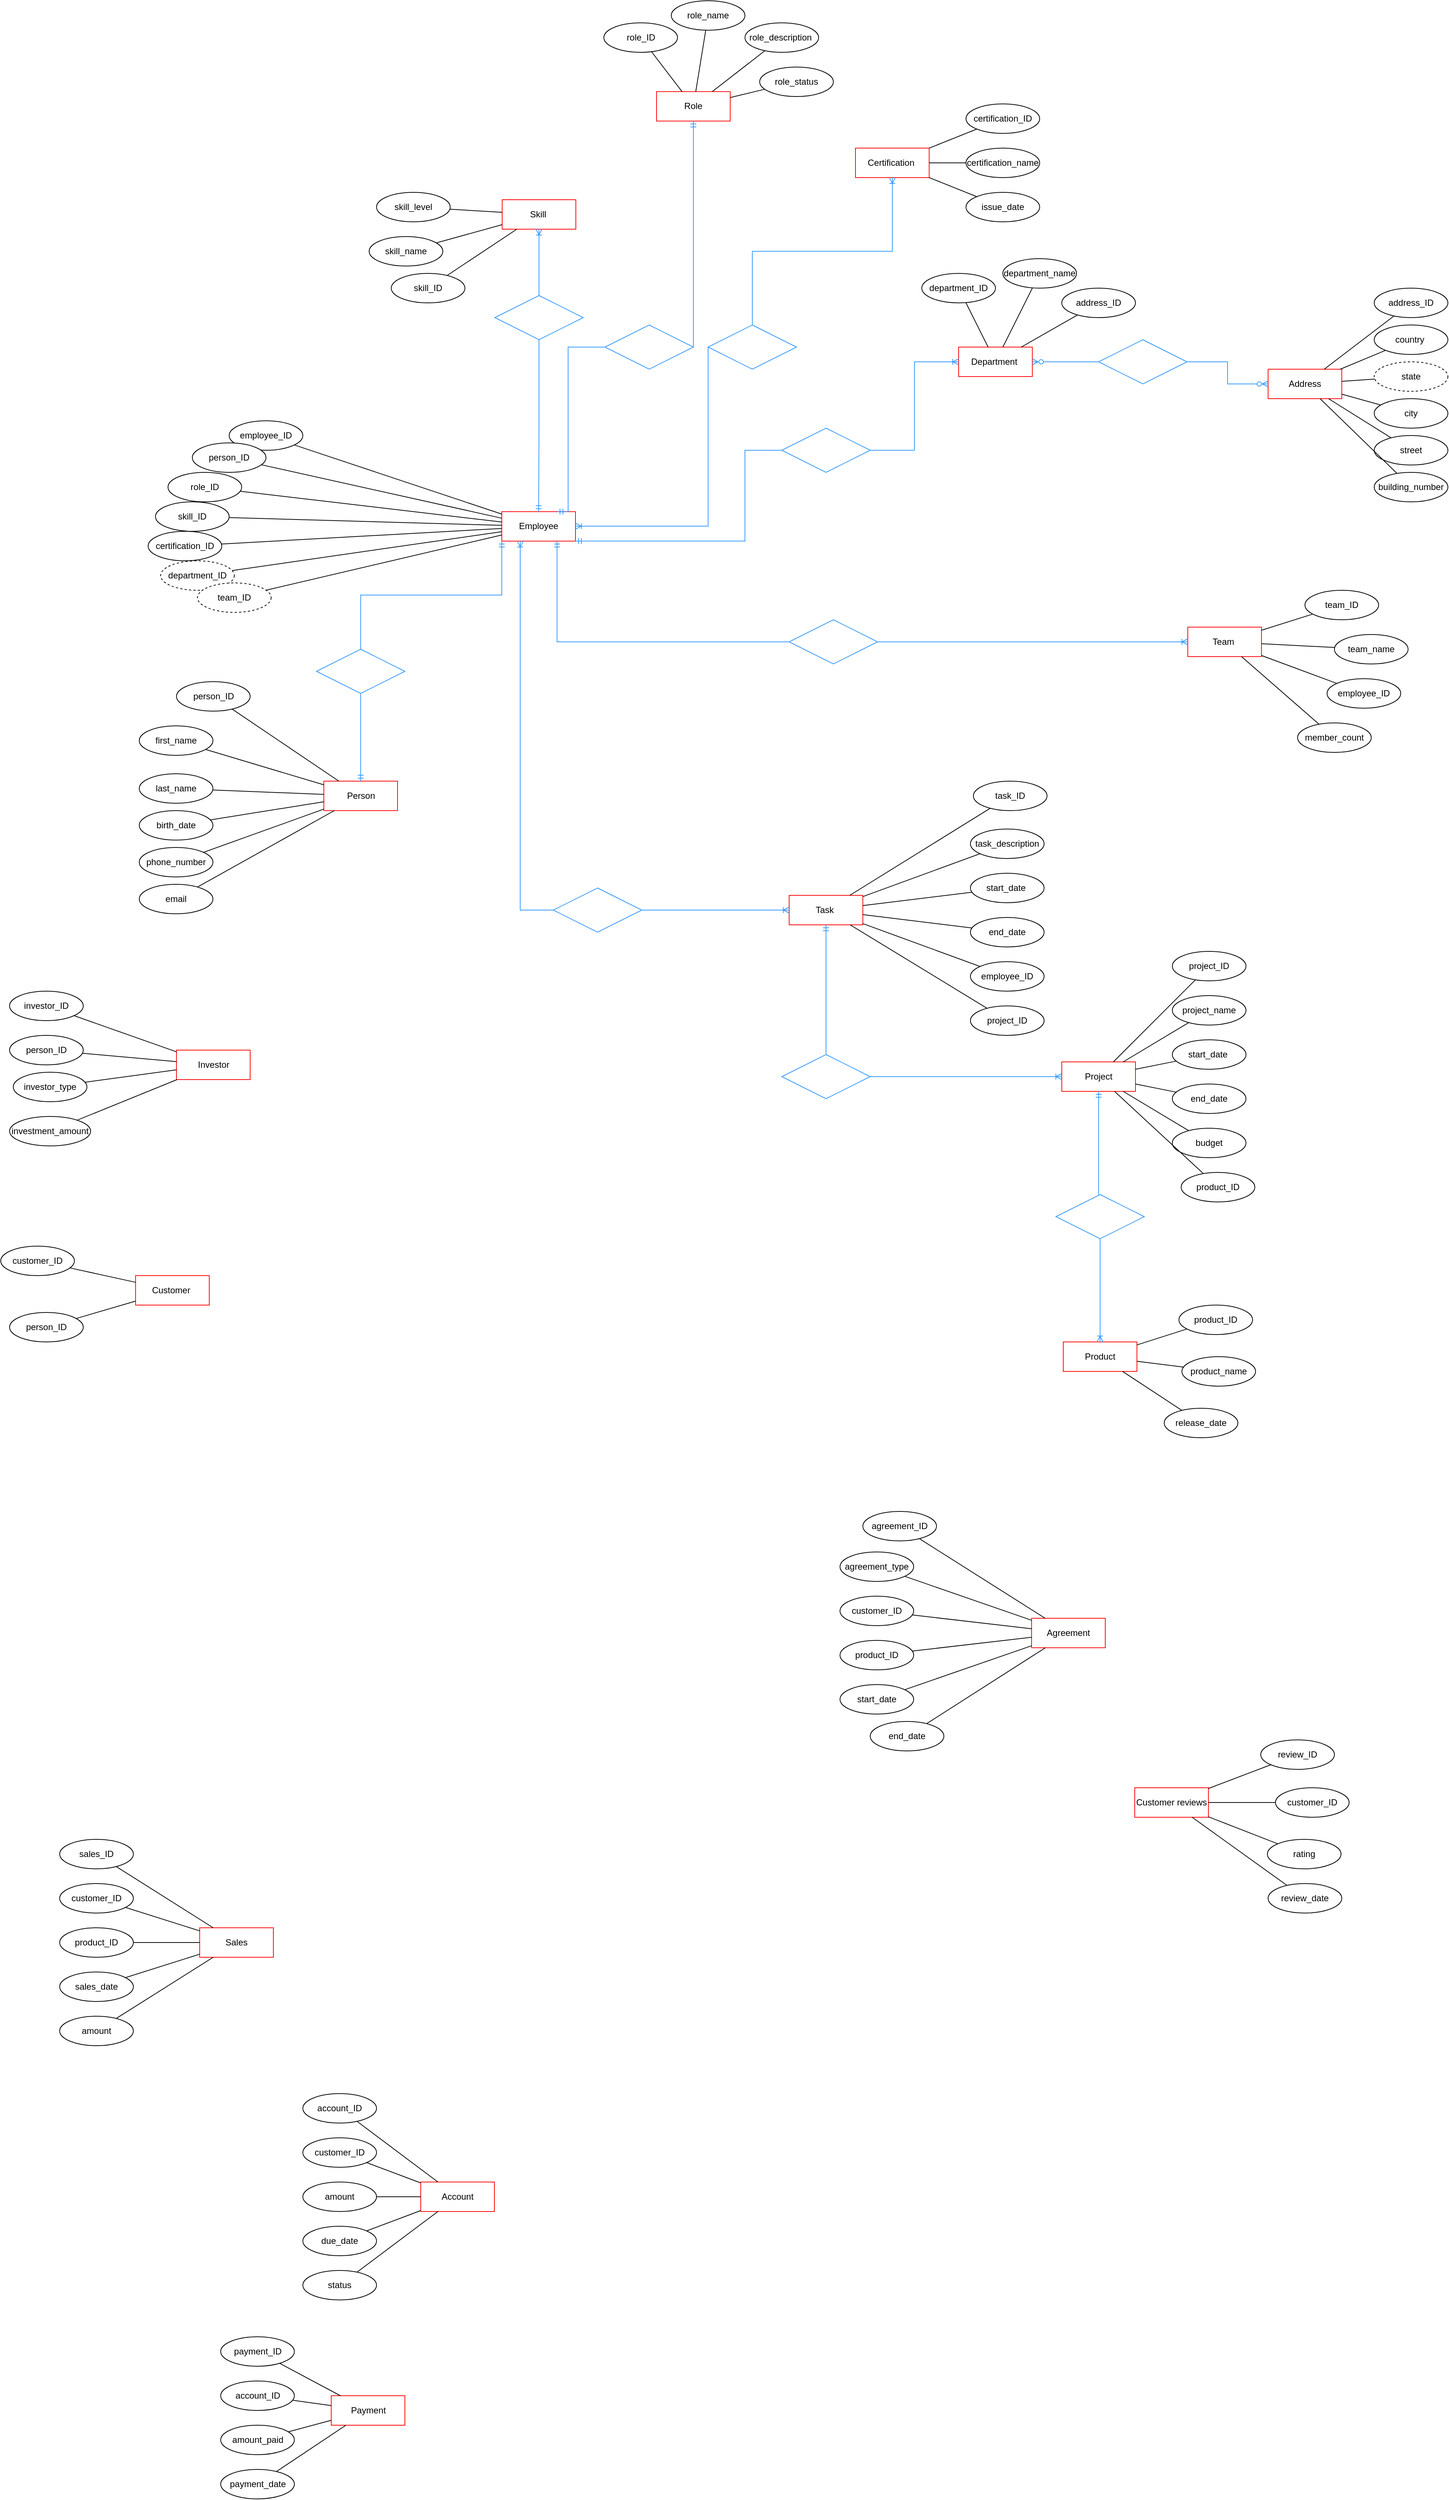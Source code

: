 <mxfile version="24.7.17">
  <diagram name="Сторінка-1" id="1GQm9kah2LmpC54ItX7a">
    <mxGraphModel dx="1843" dy="3145" grid="1" gridSize="10" guides="1" tooltips="1" connect="1" arrows="1" fold="1" page="1" pageScale="1" pageWidth="827" pageHeight="1169" math="0" shadow="0">
      <root>
        <mxCell id="0" />
        <mxCell id="1" parent="0" />
        <mxCell id="kTC0eZ22dBADnU0dDalB-8" value="Employee" style="whiteSpace=wrap;html=1;align=center;strokeColor=#FF0000;" parent="1" vertex="1">
          <mxGeometry x="1180" y="-966.71" width="100" height="40" as="geometry" />
        </mxCell>
        <mxCell id="kTC0eZ22dBADnU0dDalB-16" value="Department&amp;nbsp;" style="whiteSpace=wrap;html=1;align=center;strokeColor=#FF0000;" parent="1" vertex="1">
          <mxGeometry x="1800" y="-1190" width="100" height="40" as="geometry" />
        </mxCell>
        <mxCell id="kTC0eZ22dBADnU0dDalB-20" value="Team&amp;nbsp;" style="whiteSpace=wrap;html=1;align=center;strokeColor=#FF0000;" parent="1" vertex="1">
          <mxGeometry x="2111" y="-810" width="100" height="40" as="geometry" />
        </mxCell>
        <mxCell id="kTC0eZ22dBADnU0dDalB-25" value="Product" style="whiteSpace=wrap;html=1;align=center;strokeColor=#FF0000;" parent="1" vertex="1">
          <mxGeometry x="1942" y="160" width="100" height="40" as="geometry" />
        </mxCell>
        <mxCell id="kTC0eZ22dBADnU0dDalB-31" value="Project" style="whiteSpace=wrap;html=1;align=center;strokeColor=#FF0000;" parent="1" vertex="1">
          <mxGeometry x="1940" y="-220" width="100" height="40" as="geometry" />
        </mxCell>
        <mxCell id="kTC0eZ22dBADnU0dDalB-39" value="Customer&amp;nbsp;" style="whiteSpace=wrap;html=1;align=center;strokeColor=#FF0000;" parent="1" vertex="1">
          <mxGeometry x="683" y="70" width="100" height="40" as="geometry" />
        </mxCell>
        <mxCell id="HxLRwD8P5eZurUxQ76lV-6" value="Role" style="whiteSpace=wrap;html=1;align=center;strokeColor=#FF0000;" parent="1" vertex="1">
          <mxGeometry x="1390" y="-1536.71" width="100" height="40" as="geometry" />
        </mxCell>
        <mxCell id="HxLRwD8P5eZurUxQ76lV-7" value="Task&amp;nbsp;" style="whiteSpace=wrap;html=1;align=center;strokeColor=#FF0000;" parent="1" vertex="1">
          <mxGeometry x="1570" y="-446" width="100" height="40" as="geometry" />
        </mxCell>
        <mxCell id="HxLRwD8P5eZurUxQ76lV-8" value="Skill&amp;nbsp;" style="whiteSpace=wrap;html=1;align=center;strokeColor=#FF0000;" parent="1" vertex="1">
          <mxGeometry x="1180.5" y="-1390" width="100" height="40" as="geometry" />
        </mxCell>
        <mxCell id="HxLRwD8P5eZurUxQ76lV-9" value="Agreement" style="whiteSpace=wrap;html=1;align=center;strokeColor=#FF0000;" parent="1" vertex="1">
          <mxGeometry x="1899" y="535" width="100" height="40" as="geometry" />
        </mxCell>
        <mxCell id="HxLRwD8P5eZurUxQ76lV-10" value="Payment" style="whiteSpace=wrap;html=1;align=center;strokeColor=#FF0000;" parent="1" vertex="1">
          <mxGeometry x="948.5" y="1590" width="100" height="40" as="geometry" />
        </mxCell>
        <mxCell id="HxLRwD8P5eZurUxQ76lV-11" value="Account" style="whiteSpace=wrap;html=1;align=center;strokeColor=#FF0000;" parent="1" vertex="1">
          <mxGeometry x="1070" y="1300" width="100" height="40" as="geometry" />
        </mxCell>
        <mxCell id="HxLRwD8P5eZurUxQ76lV-12" value="Sales" style="whiteSpace=wrap;html=1;align=center;strokeColor=#FF0000;" parent="1" vertex="1">
          <mxGeometry x="770" y="955" width="100" height="40" as="geometry" />
        </mxCell>
        <mxCell id="HxLRwD8P5eZurUxQ76lV-15" value="Certification&amp;nbsp;" style="whiteSpace=wrap;html=1;align=center;strokeColor=#FF0000;" parent="1" vertex="1">
          <mxGeometry x="1660" y="-1460" width="100" height="40" as="geometry" />
        </mxCell>
        <mxCell id="HxLRwD8P5eZurUxQ76lV-17" value="last_name" style="ellipse;whiteSpace=wrap;html=1;align=center;" parent="1" vertex="1">
          <mxGeometry x="688" y="-611" width="100" height="40" as="geometry" />
        </mxCell>
        <mxCell id="HxLRwD8P5eZurUxQ76lV-18" value="first_name" style="ellipse;whiteSpace=wrap;html=1;align=center;" parent="1" vertex="1">
          <mxGeometry x="688" y="-676" width="100" height="40" as="geometry" />
        </mxCell>
        <mxCell id="HxLRwD8P5eZurUxQ76lV-19" value="birth_date" style="ellipse;whiteSpace=wrap;html=1;align=center;" parent="1" vertex="1">
          <mxGeometry x="688" y="-561" width="100" height="40" as="geometry" />
        </mxCell>
        <mxCell id="HxLRwD8P5eZurUxQ76lV-20" value="phone_number" style="ellipse;whiteSpace=wrap;html=1;align=center;" parent="1" vertex="1">
          <mxGeometry x="688" y="-511" width="100" height="40" as="geometry" />
        </mxCell>
        <mxCell id="HxLRwD8P5eZurUxQ76lV-21" value="Person" style="whiteSpace=wrap;html=1;align=center;strokeColor=#FF0000;" parent="1" vertex="1">
          <mxGeometry x="938.5" y="-601" width="100" height="40" as="geometry" />
        </mxCell>
        <mxCell id="HxLRwD8P5eZurUxQ76lV-22" value="Address" style="whiteSpace=wrap;html=1;align=center;strokeColor=#FF0000;" parent="1" vertex="1">
          <mxGeometry x="2220" y="-1160" width="100" height="40" as="geometry" />
        </mxCell>
        <mxCell id="HxLRwD8P5eZurUxQ76lV-23" value="email" style="ellipse;whiteSpace=wrap;html=1;align=center;" parent="1" vertex="1">
          <mxGeometry x="688" y="-461" width="100" height="40" as="geometry" />
        </mxCell>
        <mxCell id="HxLRwD8P5eZurUxQ76lV-25" value="person_ID" style="ellipse;whiteSpace=wrap;html=1;align=center;" parent="1" vertex="1">
          <mxGeometry x="738.5" y="-736" width="100" height="40" as="geometry" />
        </mxCell>
        <mxCell id="HxLRwD8P5eZurUxQ76lV-26" value="employee_ID" style="ellipse;whiteSpace=wrap;html=1;align=center;" parent="1" vertex="1">
          <mxGeometry x="810" y="-1090" width="100" height="40" as="geometry" />
        </mxCell>
        <mxCell id="HxLRwD8P5eZurUxQ76lV-27" value="person_ID" style="ellipse;whiteSpace=wrap;html=1;align=center;" parent="1" vertex="1">
          <mxGeometry x="760" y="-1060" width="100" height="40" as="geometry" />
        </mxCell>
        <mxCell id="HxLRwD8P5eZurUxQ76lV-28" value="role_ID" style="ellipse;whiteSpace=wrap;html=1;align=center;" parent="1" vertex="1">
          <mxGeometry x="727" y="-1020" width="100" height="40" as="geometry" />
        </mxCell>
        <mxCell id="HxLRwD8P5eZurUxQ76lV-29" value="skill_ID" style="ellipse;whiteSpace=wrap;html=1;align=center;" parent="1" vertex="1">
          <mxGeometry x="710" y="-980" width="100" height="40" as="geometry" />
        </mxCell>
        <mxCell id="HxLRwD8P5eZurUxQ76lV-30" value="certification_ID" style="ellipse;whiteSpace=wrap;html=1;align=center;" parent="1" vertex="1">
          <mxGeometry x="700" y="-940" width="100" height="40" as="geometry" />
        </mxCell>
        <mxCell id="HxLRwD8P5eZurUxQ76lV-33" value="role_ID" style="ellipse;whiteSpace=wrap;html=1;align=center;" parent="1" vertex="1">
          <mxGeometry x="1318.5" y="-1630" width="100" height="40" as="geometry" />
        </mxCell>
        <mxCell id="HxLRwD8P5eZurUxQ76lV-34" value="role_name" style="ellipse;whiteSpace=wrap;html=1;align=center;" parent="1" vertex="1">
          <mxGeometry x="1410" y="-1660" width="100" height="40" as="geometry" />
        </mxCell>
        <mxCell id="HxLRwD8P5eZurUxQ76lV-35" value="role_description&amp;nbsp;" style="ellipse;whiteSpace=wrap;html=1;align=center;" parent="1" vertex="1">
          <mxGeometry x="1510" y="-1630" width="100" height="40" as="geometry" />
        </mxCell>
        <mxCell id="HxLRwD8P5eZurUxQ76lV-36" value="role_status" style="ellipse;whiteSpace=wrap;html=1;align=center;" parent="1" vertex="1">
          <mxGeometry x="1530" y="-1570" width="100" height="40" as="geometry" />
        </mxCell>
        <mxCell id="HxLRwD8P5eZurUxQ76lV-37" value="skill_ID" style="ellipse;whiteSpace=wrap;html=1;align=center;" parent="1" vertex="1">
          <mxGeometry x="1030" y="-1290" width="100" height="40" as="geometry" />
        </mxCell>
        <mxCell id="HxLRwD8P5eZurUxQ76lV-38" value="skill_name" style="ellipse;whiteSpace=wrap;html=1;align=center;" parent="1" vertex="1">
          <mxGeometry x="1000" y="-1340" width="100" height="40" as="geometry" />
        </mxCell>
        <mxCell id="HxLRwD8P5eZurUxQ76lV-39" value="skill_level" style="ellipse;whiteSpace=wrap;html=1;align=center;" parent="1" vertex="1">
          <mxGeometry x="1010" y="-1400" width="100" height="40" as="geometry" />
        </mxCell>
        <mxCell id="HxLRwD8P5eZurUxQ76lV-40" value="department_ID" style="ellipse;whiteSpace=wrap;html=1;align=center;" parent="1" vertex="1">
          <mxGeometry x="1750" y="-1290" width="100" height="40" as="geometry" />
        </mxCell>
        <mxCell id="HxLRwD8P5eZurUxQ76lV-42" value="department_name" style="ellipse;whiteSpace=wrap;html=1;align=center;" parent="1" vertex="1">
          <mxGeometry x="1860" y="-1310" width="100" height="40" as="geometry" />
        </mxCell>
        <mxCell id="HxLRwD8P5eZurUxQ76lV-46" value="department_ID" style="ellipse;whiteSpace=wrap;html=1;align=center;dashed=1;" parent="1" vertex="1">
          <mxGeometry x="717" y="-900" width="100" height="40" as="geometry" />
        </mxCell>
        <mxCell id="HxLRwD8P5eZurUxQ76lV-47" value="address_ID" style="ellipse;whiteSpace=wrap;html=1;align=center;" parent="1" vertex="1">
          <mxGeometry x="2364" y="-1270" width="100" height="40" as="geometry" />
        </mxCell>
        <mxCell id="HxLRwD8P5eZurUxQ76lV-48" value="city" style="ellipse;whiteSpace=wrap;html=1;align=center;" parent="1" vertex="1">
          <mxGeometry x="2364" y="-1120" width="100" height="40" as="geometry" />
        </mxCell>
        <mxCell id="HxLRwD8P5eZurUxQ76lV-49" value="country&amp;nbsp;" style="ellipse;whiteSpace=wrap;html=1;align=center;" parent="1" vertex="1">
          <mxGeometry x="2364" y="-1220" width="100" height="40" as="geometry" />
        </mxCell>
        <mxCell id="HxLRwD8P5eZurUxQ76lV-50" value="building_number" style="ellipse;whiteSpace=wrap;html=1;align=center;" parent="1" vertex="1">
          <mxGeometry x="2364" y="-1020" width="100" height="40" as="geometry" />
        </mxCell>
        <mxCell id="HxLRwD8P5eZurUxQ76lV-51" value="state" style="ellipse;whiteSpace=wrap;html=1;align=center;dashed=1;" parent="1" vertex="1">
          <mxGeometry x="2364" y="-1170" width="100" height="40" as="geometry" />
        </mxCell>
        <mxCell id="HxLRwD8P5eZurUxQ76lV-52" value="street" style="ellipse;whiteSpace=wrap;html=1;align=center;" parent="1" vertex="1">
          <mxGeometry x="2364" y="-1070" width="100" height="40" as="geometry" />
        </mxCell>
        <mxCell id="HxLRwD8P5eZurUxQ76lV-53" value="address_ID" style="ellipse;whiteSpace=wrap;html=1;align=center;" parent="1" vertex="1">
          <mxGeometry x="1940" y="-1270" width="100" height="40" as="geometry" />
        </mxCell>
        <mxCell id="HxLRwD8P5eZurUxQ76lV-55" value="certification_ID" style="ellipse;whiteSpace=wrap;html=1;align=center;" parent="1" vertex="1">
          <mxGeometry x="1810" y="-1520" width="100" height="40" as="geometry" />
        </mxCell>
        <mxCell id="HxLRwD8P5eZurUxQ76lV-56" value="certification_name" style="ellipse;whiteSpace=wrap;html=1;align=center;" parent="1" vertex="1">
          <mxGeometry x="1810" y="-1460" width="100" height="40" as="geometry" />
        </mxCell>
        <mxCell id="HxLRwD8P5eZurUxQ76lV-57" value="issue_date" style="ellipse;whiteSpace=wrap;html=1;align=center;" parent="1" vertex="1">
          <mxGeometry x="1810" y="-1400" width="100" height="40" as="geometry" />
        </mxCell>
        <mxCell id="w_4l3_z0nk0-UXXXQoOF-1" value="team_ID" style="ellipse;whiteSpace=wrap;html=1;align=center;" parent="1" vertex="1">
          <mxGeometry x="2270" y="-860" width="100" height="40" as="geometry" />
        </mxCell>
        <mxCell id="w_4l3_z0nk0-UXXXQoOF-2" value="team_name" style="ellipse;whiteSpace=wrap;html=1;align=center;" parent="1" vertex="1">
          <mxGeometry x="2310" y="-800" width="100" height="40" as="geometry" />
        </mxCell>
        <mxCell id="w_4l3_z0nk0-UXXXQoOF-4" value="member_count" style="ellipse;whiteSpace=wrap;html=1;align=center;" parent="1" vertex="1">
          <mxGeometry x="2260" y="-680" width="100" height="40" as="geometry" />
        </mxCell>
        <mxCell id="w_4l3_z0nk0-UXXXQoOF-5" value="project_ID" style="ellipse;whiteSpace=wrap;html=1;align=center;" parent="1" vertex="1">
          <mxGeometry x="2090" y="-370" width="100" height="40" as="geometry" />
        </mxCell>
        <mxCell id="w_4l3_z0nk0-UXXXQoOF-6" value="task_ID" style="ellipse;whiteSpace=wrap;html=1;align=center;" parent="1" vertex="1">
          <mxGeometry x="1820" y="-601" width="100" height="40" as="geometry" />
        </mxCell>
        <mxCell id="w_4l3_z0nk0-UXXXQoOF-7" value="task_description" style="ellipse;whiteSpace=wrap;html=1;align=center;" parent="1" vertex="1">
          <mxGeometry x="1816" y="-536" width="100" height="40" as="geometry" />
        </mxCell>
        <mxCell id="w_4l3_z0nk0-UXXXQoOF-8" value="start_date&amp;nbsp;" style="ellipse;whiteSpace=wrap;html=1;align=center;" parent="1" vertex="1">
          <mxGeometry x="1816" y="-476" width="100" height="40" as="geometry" />
        </mxCell>
        <mxCell id="w_4l3_z0nk0-UXXXQoOF-9" value="end_date" style="ellipse;whiteSpace=wrap;html=1;align=center;" parent="1" vertex="1">
          <mxGeometry x="1816" y="-416" width="100" height="40" as="geometry" />
        </mxCell>
        <mxCell id="w_4l3_z0nk0-UXXXQoOF-10" value="employee_ID" style="ellipse;whiteSpace=wrap;html=1;align=center;" parent="1" vertex="1">
          <mxGeometry x="1816" y="-356" width="100" height="40" as="geometry" />
        </mxCell>
        <mxCell id="w_4l3_z0nk0-UXXXQoOF-11" value="project_ID" style="ellipse;whiteSpace=wrap;html=1;align=center;" parent="1" vertex="1">
          <mxGeometry x="1816" y="-296" width="100" height="40" as="geometry" />
        </mxCell>
        <mxCell id="w_4l3_z0nk0-UXXXQoOF-12" value="project_name" style="ellipse;whiteSpace=wrap;html=1;align=center;" parent="1" vertex="1">
          <mxGeometry x="2090" y="-310" width="100" height="40" as="geometry" />
        </mxCell>
        <mxCell id="w_4l3_z0nk0-UXXXQoOF-14" value="start_date&amp;nbsp;" style="ellipse;whiteSpace=wrap;html=1;align=center;" parent="1" vertex="1">
          <mxGeometry x="2090" y="-250" width="100" height="40" as="geometry" />
        </mxCell>
        <mxCell id="w_4l3_z0nk0-UXXXQoOF-15" value="end_date" style="ellipse;whiteSpace=wrap;html=1;align=center;" parent="1" vertex="1">
          <mxGeometry x="2090" y="-190" width="100" height="40" as="geometry" />
        </mxCell>
        <mxCell id="w_4l3_z0nk0-UXXXQoOF-16" value="budget" style="ellipse;whiteSpace=wrap;html=1;align=center;" parent="1" vertex="1">
          <mxGeometry x="2090" y="-130" width="100" height="40" as="geometry" />
        </mxCell>
        <mxCell id="w_4l3_z0nk0-UXXXQoOF-17" value="product_ID" style="ellipse;whiteSpace=wrap;html=1;align=center;" parent="1" vertex="1">
          <mxGeometry x="2102" y="-70" width="100" height="40" as="geometry" />
        </mxCell>
        <mxCell id="w_4l3_z0nk0-UXXXQoOF-18" value="product_name" style="ellipse;whiteSpace=wrap;html=1;align=center;" parent="1" vertex="1">
          <mxGeometry x="2103" y="180" width="100" height="40" as="geometry" />
        </mxCell>
        <mxCell id="w_4l3_z0nk0-UXXXQoOF-19" value="product_ID" style="ellipse;whiteSpace=wrap;html=1;align=center;" parent="1" vertex="1">
          <mxGeometry x="2099" y="110" width="100" height="40" as="geometry" />
        </mxCell>
        <mxCell id="w_4l3_z0nk0-UXXXQoOF-20" value="release_date" style="ellipse;whiteSpace=wrap;html=1;align=center;" parent="1" vertex="1">
          <mxGeometry x="2079" y="250" width="100" height="40" as="geometry" />
        </mxCell>
        <mxCell id="w_4l3_z0nk0-UXXXQoOF-21" value="customer_ID" style="ellipse;whiteSpace=wrap;html=1;align=center;" parent="1" vertex="1">
          <mxGeometry x="500" y="30" width="100" height="40" as="geometry" />
        </mxCell>
        <mxCell id="w_4l3_z0nk0-UXXXQoOF-22" value="person_ID" style="ellipse;whiteSpace=wrap;html=1;align=center;" parent="1" vertex="1">
          <mxGeometry x="512" y="120" width="100" height="40" as="geometry" />
        </mxCell>
        <mxCell id="w_4l3_z0nk0-UXXXQoOF-27" value="Customer reviews" style="whiteSpace=wrap;html=1;align=center;strokeColor=#FF0000;" parent="1" vertex="1">
          <mxGeometry x="2039" y="765" width="100" height="40" as="geometry" />
        </mxCell>
        <mxCell id="w_4l3_z0nk0-UXXXQoOF-29" value="sales_ID" style="ellipse;whiteSpace=wrap;html=1;align=center;" parent="1" vertex="1">
          <mxGeometry x="580" y="835" width="100" height="40" as="geometry" />
        </mxCell>
        <mxCell id="w_4l3_z0nk0-UXXXQoOF-30" value="account_ID" style="ellipse;whiteSpace=wrap;html=1;align=center;" parent="1" vertex="1">
          <mxGeometry x="910" y="1180" width="100" height="40" as="geometry" />
        </mxCell>
        <mxCell id="w_4l3_z0nk0-UXXXQoOF-31" value="payment_ID" style="ellipse;whiteSpace=wrap;html=1;align=center;" parent="1" vertex="1">
          <mxGeometry x="798.5" y="1510" width="100" height="40" as="geometry" />
        </mxCell>
        <mxCell id="w_4l3_z0nk0-UXXXQoOF-32" value="agreement_ID" style="ellipse;whiteSpace=wrap;html=1;align=center;" parent="1" vertex="1">
          <mxGeometry x="1670" y="390" width="100" height="40" as="geometry" />
        </mxCell>
        <mxCell id="w_4l3_z0nk0-UXXXQoOF-34" value="customer_ID" style="ellipse;whiteSpace=wrap;html=1;align=center;" parent="1" vertex="1">
          <mxGeometry x="580" y="895" width="100" height="40" as="geometry" />
        </mxCell>
        <mxCell id="w_4l3_z0nk0-UXXXQoOF-35" value="product_ID" style="ellipse;whiteSpace=wrap;html=1;align=center;" parent="1" vertex="1">
          <mxGeometry x="580" y="955" width="100" height="40" as="geometry" />
        </mxCell>
        <mxCell id="w_4l3_z0nk0-UXXXQoOF-36" value="sales_date" style="ellipse;whiteSpace=wrap;html=1;align=center;" parent="1" vertex="1">
          <mxGeometry x="580" y="1015" width="100" height="40" as="geometry" />
        </mxCell>
        <mxCell id="w_4l3_z0nk0-UXXXQoOF-37" value="amount" style="ellipse;whiteSpace=wrap;html=1;align=center;" parent="1" vertex="1">
          <mxGeometry x="580" y="1075" width="100" height="40" as="geometry" />
        </mxCell>
        <mxCell id="w_4l3_z0nk0-UXXXQoOF-38" value="customer_ID" style="ellipse;whiteSpace=wrap;html=1;align=center;" parent="1" vertex="1">
          <mxGeometry x="910" y="1240" width="100" height="40" as="geometry" />
        </mxCell>
        <mxCell id="w_4l3_z0nk0-UXXXQoOF-39" value="amount" style="ellipse;whiteSpace=wrap;html=1;align=center;" parent="1" vertex="1">
          <mxGeometry x="910" y="1300" width="100" height="40" as="geometry" />
        </mxCell>
        <mxCell id="w_4l3_z0nk0-UXXXQoOF-40" value="due_date" style="ellipse;whiteSpace=wrap;html=1;align=center;" parent="1" vertex="1">
          <mxGeometry x="910" y="1360" width="100" height="40" as="geometry" />
        </mxCell>
        <mxCell id="w_4l3_z0nk0-UXXXQoOF-42" value="agreement_type" style="ellipse;whiteSpace=wrap;html=1;align=center;" parent="1" vertex="1">
          <mxGeometry x="1639" y="445" width="100" height="40" as="geometry" />
        </mxCell>
        <mxCell id="w_4l3_z0nk0-UXXXQoOF-43" value="status" style="ellipse;whiteSpace=wrap;html=1;align=center;" parent="1" vertex="1">
          <mxGeometry x="910" y="1420" width="100" height="40" as="geometry" />
        </mxCell>
        <mxCell id="w_4l3_z0nk0-UXXXQoOF-44" value="account_ID" style="ellipse;whiteSpace=wrap;html=1;align=center;" parent="1" vertex="1">
          <mxGeometry x="798.5" y="1570" width="100" height="40" as="geometry" />
        </mxCell>
        <mxCell id="w_4l3_z0nk0-UXXXQoOF-45" value="amount_paid" style="ellipse;whiteSpace=wrap;html=1;align=center;" parent="1" vertex="1">
          <mxGeometry x="798.5" y="1630" width="100" height="40" as="geometry" />
        </mxCell>
        <mxCell id="w_4l3_z0nk0-UXXXQoOF-46" value="payment_date" style="ellipse;whiteSpace=wrap;html=1;align=center;" parent="1" vertex="1">
          <mxGeometry x="798.5" y="1690" width="100" height="40" as="geometry" />
        </mxCell>
        <mxCell id="w_4l3_z0nk0-UXXXQoOF-47" value="customer_ID" style="ellipse;whiteSpace=wrap;html=1;align=center;" parent="1" vertex="1">
          <mxGeometry x="1639" y="505" width="100" height="40" as="geometry" />
        </mxCell>
        <mxCell id="w_4l3_z0nk0-UXXXQoOF-48" value="product_ID" style="ellipse;whiteSpace=wrap;html=1;align=center;" parent="1" vertex="1">
          <mxGeometry x="1639" y="565" width="100" height="40" as="geometry" />
        </mxCell>
        <mxCell id="w_4l3_z0nk0-UXXXQoOF-49" value="start_date" style="ellipse;whiteSpace=wrap;html=1;align=center;" parent="1" vertex="1">
          <mxGeometry x="1639" y="625" width="100" height="40" as="geometry" />
        </mxCell>
        <mxCell id="w_4l3_z0nk0-UXXXQoOF-50" value="end_date" style="ellipse;whiteSpace=wrap;html=1;align=center;" parent="1" vertex="1">
          <mxGeometry x="1680" y="675" width="100" height="40" as="geometry" />
        </mxCell>
        <mxCell id="-akh_3bQNF9zqWhWP-Ex-2" value="Investor" style="whiteSpace=wrap;html=1;align=center;strokeColor=#FF0000;" parent="1" vertex="1">
          <mxGeometry x="738.5" y="-236" width="100" height="40" as="geometry" />
        </mxCell>
        <mxCell id="-akh_3bQNF9zqWhWP-Ex-3" value="investor_ID" style="ellipse;whiteSpace=wrap;html=1;align=center;" parent="1" vertex="1">
          <mxGeometry x="512" y="-316" width="100" height="40" as="geometry" />
        </mxCell>
        <mxCell id="-akh_3bQNF9zqWhWP-Ex-5" value="person_ID" style="ellipse;whiteSpace=wrap;html=1;align=center;" parent="1" vertex="1">
          <mxGeometry x="512" y="-256" width="100" height="40" as="geometry" />
        </mxCell>
        <mxCell id="-akh_3bQNF9zqWhWP-Ex-7" value="investment_amount" style="ellipse;whiteSpace=wrap;html=1;align=center;" parent="1" vertex="1">
          <mxGeometry x="512" y="-146" width="110" height="40" as="geometry" />
        </mxCell>
        <mxCell id="-akh_3bQNF9zqWhWP-Ex-8" value="investor_type" style="ellipse;whiteSpace=wrap;html=1;align=center;" parent="1" vertex="1">
          <mxGeometry x="517" y="-206" width="100" height="40" as="geometry" />
        </mxCell>
        <mxCell id="-akh_3bQNF9zqWhWP-Ex-9" value="review_ID" style="ellipse;whiteSpace=wrap;html=1;align=center;" parent="1" vertex="1">
          <mxGeometry x="2210" y="700" width="100" height="40" as="geometry" />
        </mxCell>
        <mxCell id="-akh_3bQNF9zqWhWP-Ex-10" value="customer_ID" style="ellipse;whiteSpace=wrap;html=1;align=center;" parent="1" vertex="1">
          <mxGeometry x="2230" y="765" width="100" height="40" as="geometry" />
        </mxCell>
        <mxCell id="-akh_3bQNF9zqWhWP-Ex-12" value="rating" style="ellipse;whiteSpace=wrap;html=1;align=center;" parent="1" vertex="1">
          <mxGeometry x="2219" y="835" width="100" height="40" as="geometry" />
        </mxCell>
        <mxCell id="-akh_3bQNF9zqWhWP-Ex-14" value="review_date" style="ellipse;whiteSpace=wrap;html=1;align=center;" parent="1" vertex="1">
          <mxGeometry x="2220" y="895" width="100" height="40" as="geometry" />
        </mxCell>
        <mxCell id="kOA6qTZB-Go1yCE-uI7u-1" value="" style="endArrow=none;html=1;rounded=0;" edge="1" parent="1" source="HxLRwD8P5eZurUxQ76lV-25" target="HxLRwD8P5eZurUxQ76lV-21">
          <mxGeometry relative="1" as="geometry">
            <mxPoint x="937.5" y="-474.5" as="sourcePoint" />
            <mxPoint x="1097.5" y="-474.5" as="targetPoint" />
          </mxGeometry>
        </mxCell>
        <mxCell id="kOA6qTZB-Go1yCE-uI7u-2" value="" style="endArrow=none;html=1;rounded=0;" edge="1" parent="1" source="HxLRwD8P5eZurUxQ76lV-18" target="HxLRwD8P5eZurUxQ76lV-21">
          <mxGeometry relative="1" as="geometry">
            <mxPoint x="1677.5" y="-282.5" as="sourcePoint" />
            <mxPoint x="1837.5" y="-282.5" as="targetPoint" />
          </mxGeometry>
        </mxCell>
        <mxCell id="kOA6qTZB-Go1yCE-uI7u-3" value="" style="endArrow=none;html=1;rounded=0;" edge="1" parent="1" source="HxLRwD8P5eZurUxQ76lV-23" target="HxLRwD8P5eZurUxQ76lV-21">
          <mxGeometry relative="1" as="geometry">
            <mxPoint x="1677.5" y="-282.5" as="sourcePoint" />
            <mxPoint x="1837.5" y="-282.5" as="targetPoint" />
          </mxGeometry>
        </mxCell>
        <mxCell id="kOA6qTZB-Go1yCE-uI7u-4" value="" style="endArrow=none;html=1;rounded=0;" edge="1" parent="1" source="HxLRwD8P5eZurUxQ76lV-20" target="HxLRwD8P5eZurUxQ76lV-21">
          <mxGeometry relative="1" as="geometry">
            <mxPoint x="1167.5" y="-272.5" as="sourcePoint" />
            <mxPoint x="1327.5" y="-272.5" as="targetPoint" />
          </mxGeometry>
        </mxCell>
        <mxCell id="kOA6qTZB-Go1yCE-uI7u-5" value="" style="endArrow=none;html=1;rounded=0;" edge="1" parent="1" source="HxLRwD8P5eZurUxQ76lV-19" target="HxLRwD8P5eZurUxQ76lV-21">
          <mxGeometry relative="1" as="geometry">
            <mxPoint x="1677.5" y="-282.5" as="sourcePoint" />
            <mxPoint x="1837.5" y="-282.5" as="targetPoint" />
          </mxGeometry>
        </mxCell>
        <mxCell id="kOA6qTZB-Go1yCE-uI7u-6" value="" style="endArrow=none;html=1;rounded=0;" edge="1" parent="1" source="HxLRwD8P5eZurUxQ76lV-17" target="HxLRwD8P5eZurUxQ76lV-21">
          <mxGeometry relative="1" as="geometry">
            <mxPoint x="1677.5" y="-282.5" as="sourcePoint" />
            <mxPoint x="1837.5" y="-282.5" as="targetPoint" />
          </mxGeometry>
        </mxCell>
        <mxCell id="kOA6qTZB-Go1yCE-uI7u-8" value="" style="endArrow=none;html=1;rounded=0;" edge="1" parent="1" source="HxLRwD8P5eZurUxQ76lV-36" target="HxLRwD8P5eZurUxQ76lV-6">
          <mxGeometry relative="1" as="geometry">
            <mxPoint x="1050" y="-1043.35" as="sourcePoint" />
            <mxPoint x="1210" y="-1043.35" as="targetPoint" />
          </mxGeometry>
        </mxCell>
        <mxCell id="kOA6qTZB-Go1yCE-uI7u-9" value="" style="endArrow=none;html=1;rounded=0;" edge="1" parent="1" source="HxLRwD8P5eZurUxQ76lV-46" target="kTC0eZ22dBADnU0dDalB-8">
          <mxGeometry relative="1" as="geometry">
            <mxPoint x="1300" y="-842.5" as="sourcePoint" />
            <mxPoint x="1460" y="-842.5" as="targetPoint" />
          </mxGeometry>
        </mxCell>
        <mxCell id="kOA6qTZB-Go1yCE-uI7u-11" value="" style="endArrow=none;html=1;rounded=0;" edge="1" parent="1" source="HxLRwD8P5eZurUxQ76lV-30" target="kTC0eZ22dBADnU0dDalB-8">
          <mxGeometry relative="1" as="geometry">
            <mxPoint x="1250" y="-782.5" as="sourcePoint" />
            <mxPoint x="1410" y="-782.5" as="targetPoint" />
          </mxGeometry>
        </mxCell>
        <mxCell id="kOA6qTZB-Go1yCE-uI7u-12" value="" style="endArrow=none;html=1;rounded=0;" edge="1" parent="1" source="HxLRwD8P5eZurUxQ76lV-29" target="kTC0eZ22dBADnU0dDalB-8">
          <mxGeometry relative="1" as="geometry">
            <mxPoint x="1280" y="-842.5" as="sourcePoint" />
            <mxPoint x="1440" y="-842.5" as="targetPoint" />
          </mxGeometry>
        </mxCell>
        <mxCell id="kOA6qTZB-Go1yCE-uI7u-13" value="" style="endArrow=none;html=1;rounded=0;" edge="1" parent="1" source="HxLRwD8P5eZurUxQ76lV-28" target="kTC0eZ22dBADnU0dDalB-8">
          <mxGeometry relative="1" as="geometry">
            <mxPoint x="1220" y="-847" as="sourcePoint" />
            <mxPoint x="1380" y="-847" as="targetPoint" />
          </mxGeometry>
        </mxCell>
        <mxCell id="kOA6qTZB-Go1yCE-uI7u-14" value="" style="endArrow=none;html=1;rounded=0;" edge="1" parent="1" source="HxLRwD8P5eZurUxQ76lV-27" target="kTC0eZ22dBADnU0dDalB-8">
          <mxGeometry relative="1" as="geometry">
            <mxPoint x="1180" y="-1002.5" as="sourcePoint" />
            <mxPoint x="1410" y="-782.5" as="targetPoint" />
          </mxGeometry>
        </mxCell>
        <mxCell id="kOA6qTZB-Go1yCE-uI7u-15" value="" style="endArrow=none;html=1;rounded=0;" edge="1" parent="1" source="HxLRwD8P5eZurUxQ76lV-26" target="kTC0eZ22dBADnU0dDalB-8">
          <mxGeometry relative="1" as="geometry">
            <mxPoint x="1190.671" y="-1110.461" as="sourcePoint" />
            <mxPoint x="1410" y="-782.5" as="targetPoint" />
          </mxGeometry>
        </mxCell>
        <mxCell id="kOA6qTZB-Go1yCE-uI7u-17" value="" style="endArrow=none;html=1;rounded=0;" edge="1" parent="1" source="HxLRwD8P5eZurUxQ76lV-35" target="HxLRwD8P5eZurUxQ76lV-6">
          <mxGeometry relative="1" as="geometry">
            <mxPoint x="1320" y="-1113.35" as="sourcePoint" />
            <mxPoint x="1480" y="-1113.35" as="targetPoint" />
          </mxGeometry>
        </mxCell>
        <mxCell id="kOA6qTZB-Go1yCE-uI7u-18" value="" style="endArrow=none;html=1;rounded=0;" edge="1" parent="1" source="HxLRwD8P5eZurUxQ76lV-34" target="HxLRwD8P5eZurUxQ76lV-6">
          <mxGeometry relative="1" as="geometry">
            <mxPoint x="1470" y="-1235.35" as="sourcePoint" />
            <mxPoint x="1480" y="-1113.35" as="targetPoint" />
          </mxGeometry>
        </mxCell>
        <mxCell id="kOA6qTZB-Go1yCE-uI7u-19" value="" style="endArrow=none;html=1;rounded=0;" edge="1" parent="1" source="HxLRwD8P5eZurUxQ76lV-33" target="HxLRwD8P5eZurUxQ76lV-6">
          <mxGeometry relative="1" as="geometry">
            <mxPoint x="1500.697" y="-1280.063" as="sourcePoint" />
            <mxPoint x="1480" y="-1113.35" as="targetPoint" />
          </mxGeometry>
        </mxCell>
        <mxCell id="kOA6qTZB-Go1yCE-uI7u-20" value="" style="endArrow=none;html=1;rounded=0;" edge="1" parent="1" source="HxLRwD8P5eZurUxQ76lV-8" target="HxLRwD8P5eZurUxQ76lV-39">
          <mxGeometry relative="1" as="geometry">
            <mxPoint x="1001" y="-1167.5" as="sourcePoint" />
            <mxPoint x="1161" y="-1167.5" as="targetPoint" />
          </mxGeometry>
        </mxCell>
        <mxCell id="kOA6qTZB-Go1yCE-uI7u-21" value="" style="endArrow=none;html=1;rounded=0;" edge="1" parent="1" source="HxLRwD8P5eZurUxQ76lV-8" target="HxLRwD8P5eZurUxQ76lV-38">
          <mxGeometry relative="1" as="geometry">
            <mxPoint x="1001" y="-1167.5" as="sourcePoint" />
            <mxPoint x="1161" y="-1167.5" as="targetPoint" />
          </mxGeometry>
        </mxCell>
        <mxCell id="kOA6qTZB-Go1yCE-uI7u-22" value="" style="endArrow=none;html=1;rounded=0;" edge="1" parent="1" source="HxLRwD8P5eZurUxQ76lV-8" target="HxLRwD8P5eZurUxQ76lV-37">
          <mxGeometry relative="1" as="geometry">
            <mxPoint x="1001" y="-1167.5" as="sourcePoint" />
            <mxPoint x="1161" y="-1167.5" as="targetPoint" />
          </mxGeometry>
        </mxCell>
        <mxCell id="kOA6qTZB-Go1yCE-uI7u-23" value="" style="endArrow=none;html=1;rounded=0;" edge="1" parent="1" source="HxLRwD8P5eZurUxQ76lV-15" target="HxLRwD8P5eZurUxQ76lV-57">
          <mxGeometry relative="1" as="geometry">
            <mxPoint x="1660" y="-1380" as="sourcePoint" />
            <mxPoint x="1820" y="-1380" as="targetPoint" />
          </mxGeometry>
        </mxCell>
        <mxCell id="kOA6qTZB-Go1yCE-uI7u-24" value="" style="endArrow=none;html=1;rounded=0;" edge="1" parent="1" source="HxLRwD8P5eZurUxQ76lV-56" target="HxLRwD8P5eZurUxQ76lV-15">
          <mxGeometry relative="1" as="geometry">
            <mxPoint x="1480" y="-1097.5" as="sourcePoint" />
            <mxPoint x="1220" y="-1267.5" as="targetPoint" />
          </mxGeometry>
        </mxCell>
        <mxCell id="kOA6qTZB-Go1yCE-uI7u-25" value="" style="endArrow=none;html=1;rounded=0;" edge="1" parent="1" source="HxLRwD8P5eZurUxQ76lV-15" target="HxLRwD8P5eZurUxQ76lV-55">
          <mxGeometry relative="1" as="geometry">
            <mxPoint x="1730" y="-1487.5" as="sourcePoint" />
            <mxPoint x="1220" y="-1267.5" as="targetPoint" />
          </mxGeometry>
        </mxCell>
        <mxCell id="kOA6qTZB-Go1yCE-uI7u-26" value="" style="endArrow=none;html=1;rounded=0;" edge="1" parent="1" source="kTC0eZ22dBADnU0dDalB-16" target="HxLRwD8P5eZurUxQ76lV-42">
          <mxGeometry relative="1" as="geometry">
            <mxPoint x="1920" y="-850" as="sourcePoint" />
            <mxPoint x="2080" y="-850" as="targetPoint" />
          </mxGeometry>
        </mxCell>
        <mxCell id="kOA6qTZB-Go1yCE-uI7u-27" value="" style="endArrow=none;html=1;rounded=0;" edge="1" parent="1" source="kTC0eZ22dBADnU0dDalB-16" target="HxLRwD8P5eZurUxQ76lV-53">
          <mxGeometry relative="1" as="geometry">
            <mxPoint x="1900" y="-810" as="sourcePoint" />
            <mxPoint x="2060" y="-810" as="targetPoint" />
          </mxGeometry>
        </mxCell>
        <mxCell id="kOA6qTZB-Go1yCE-uI7u-28" value="" style="endArrow=none;html=1;rounded=0;" edge="1" parent="1" source="HxLRwD8P5eZurUxQ76lV-50" target="HxLRwD8P5eZurUxQ76lV-22">
          <mxGeometry relative="1" as="geometry">
            <mxPoint x="1841.5" y="-790" as="sourcePoint" />
            <mxPoint x="2001.5" y="-790" as="targetPoint" />
          </mxGeometry>
        </mxCell>
        <mxCell id="kOA6qTZB-Go1yCE-uI7u-29" value="" style="endArrow=none;html=1;rounded=0;" edge="1" parent="1" source="kTC0eZ22dBADnU0dDalB-16" target="HxLRwD8P5eZurUxQ76lV-40">
          <mxGeometry relative="1" as="geometry">
            <mxPoint x="1350" y="-1210" as="sourcePoint" />
            <mxPoint x="1510" y="-1210" as="targetPoint" />
          </mxGeometry>
        </mxCell>
        <mxCell id="kOA6qTZB-Go1yCE-uI7u-31" value="" style="endArrow=none;html=1;rounded=0;" edge="1" parent="1" source="HxLRwD8P5eZurUxQ76lV-52" target="HxLRwD8P5eZurUxQ76lV-22">
          <mxGeometry relative="1" as="geometry">
            <mxPoint x="1988.5" y="-870" as="sourcePoint" />
            <mxPoint x="2148.5" y="-870" as="targetPoint" />
          </mxGeometry>
        </mxCell>
        <mxCell id="kOA6qTZB-Go1yCE-uI7u-32" value="" style="endArrow=none;html=1;rounded=0;" edge="1" parent="1" source="HxLRwD8P5eZurUxQ76lV-48" target="HxLRwD8P5eZurUxQ76lV-22">
          <mxGeometry relative="1" as="geometry">
            <mxPoint x="2761.5" y="-1090" as="sourcePoint" />
            <mxPoint x="1951.5" y="-810" as="targetPoint" />
          </mxGeometry>
        </mxCell>
        <mxCell id="kOA6qTZB-Go1yCE-uI7u-33" value="" style="endArrow=none;html=1;rounded=0;" edge="1" parent="1" source="HxLRwD8P5eZurUxQ76lV-51" target="HxLRwD8P5eZurUxQ76lV-22">
          <mxGeometry relative="1" as="geometry">
            <mxPoint x="2761.5" y="-1090" as="sourcePoint" />
            <mxPoint x="2921.5" y="-1090" as="targetPoint" />
          </mxGeometry>
        </mxCell>
        <mxCell id="kOA6qTZB-Go1yCE-uI7u-34" value="" style="endArrow=none;html=1;rounded=0;" edge="1" parent="1" source="HxLRwD8P5eZurUxQ76lV-49" target="HxLRwD8P5eZurUxQ76lV-22">
          <mxGeometry relative="1" as="geometry">
            <mxPoint x="1841.5" y="-1080" as="sourcePoint" />
            <mxPoint x="2001.5" y="-1080" as="targetPoint" />
          </mxGeometry>
        </mxCell>
        <mxCell id="kOA6qTZB-Go1yCE-uI7u-35" value="" style="endArrow=none;html=1;rounded=0;" edge="1" parent="1" source="HxLRwD8P5eZurUxQ76lV-47" target="HxLRwD8P5eZurUxQ76lV-22">
          <mxGeometry relative="1" as="geometry">
            <mxPoint x="2761.5" y="-1090" as="sourcePoint" />
            <mxPoint x="2921.5" y="-1090" as="targetPoint" />
          </mxGeometry>
        </mxCell>
        <mxCell id="kOA6qTZB-Go1yCE-uI7u-36" value="" style="endArrow=none;html=1;rounded=0;" edge="1" parent="1" source="w_4l3_z0nk0-UXXXQoOF-4" target="kTC0eZ22dBADnU0dDalB-20">
          <mxGeometry relative="1" as="geometry">
            <mxPoint x="2390" y="-670" as="sourcePoint" />
            <mxPoint x="2550" y="-670" as="targetPoint" />
          </mxGeometry>
        </mxCell>
        <mxCell id="kOA6qTZB-Go1yCE-uI7u-37" value="" style="endArrow=none;html=1;rounded=0;" edge="1" parent="1" source="w_4l3_z0nk0-UXXXQoOF-2" target="kTC0eZ22dBADnU0dDalB-20">
          <mxGeometry relative="1" as="geometry">
            <mxPoint x="2130" y="-680" as="sourcePoint" />
            <mxPoint x="2290" y="-680" as="targetPoint" />
          </mxGeometry>
        </mxCell>
        <mxCell id="kOA6qTZB-Go1yCE-uI7u-38" value="" style="endArrow=none;html=1;rounded=0;" edge="1" parent="1" source="w_4l3_z0nk0-UXXXQoOF-1" target="kTC0eZ22dBADnU0dDalB-20">
          <mxGeometry relative="1" as="geometry">
            <mxPoint x="2390" y="-670" as="sourcePoint" />
            <mxPoint x="2550" y="-670" as="targetPoint" />
          </mxGeometry>
        </mxCell>
        <mxCell id="kOA6qTZB-Go1yCE-uI7u-39" value="" style="endArrow=none;html=1;rounded=0;" edge="1" parent="1" source="w_4l3_z0nk0-UXXXQoOF-10" target="HxLRwD8P5eZurUxQ76lV-7">
          <mxGeometry relative="1" as="geometry">
            <mxPoint x="1176" y="-276" as="sourcePoint" />
            <mxPoint x="1336" y="-276" as="targetPoint" />
          </mxGeometry>
        </mxCell>
        <mxCell id="kOA6qTZB-Go1yCE-uI7u-40" value="" style="endArrow=none;html=1;rounded=0;" edge="1" parent="1" source="w_4l3_z0nk0-UXXXQoOF-11" target="HxLRwD8P5eZurUxQ76lV-7">
          <mxGeometry relative="1" as="geometry">
            <mxPoint x="1151" y="-267" as="sourcePoint" />
            <mxPoint x="1311" y="-267" as="targetPoint" />
          </mxGeometry>
        </mxCell>
        <mxCell id="kOA6qTZB-Go1yCE-uI7u-41" value="" style="endArrow=none;html=1;rounded=0;" edge="1" parent="1" source="w_4l3_z0nk0-UXXXQoOF-9" target="HxLRwD8P5eZurUxQ76lV-7">
          <mxGeometry relative="1" as="geometry">
            <mxPoint x="1176" y="-276" as="sourcePoint" />
            <mxPoint x="1336" y="-276" as="targetPoint" />
          </mxGeometry>
        </mxCell>
        <mxCell id="kOA6qTZB-Go1yCE-uI7u-42" value="" style="endArrow=none;html=1;rounded=0;" edge="1" parent="1" source="w_4l3_z0nk0-UXXXQoOF-8" target="HxLRwD8P5eZurUxQ76lV-7">
          <mxGeometry relative="1" as="geometry">
            <mxPoint x="1176" y="-276" as="sourcePoint" />
            <mxPoint x="1336" y="-276" as="targetPoint" />
          </mxGeometry>
        </mxCell>
        <mxCell id="kOA6qTZB-Go1yCE-uI7u-43" value="" style="endArrow=none;html=1;rounded=0;" edge="1" parent="1" source="w_4l3_z0nk0-UXXXQoOF-7" target="HxLRwD8P5eZurUxQ76lV-7">
          <mxGeometry relative="1" as="geometry">
            <mxPoint x="1176" y="-276" as="sourcePoint" />
            <mxPoint x="1336" y="-276" as="targetPoint" />
          </mxGeometry>
        </mxCell>
        <mxCell id="kOA6qTZB-Go1yCE-uI7u-44" value="" style="endArrow=none;html=1;rounded=0;" edge="1" parent="1" source="w_4l3_z0nk0-UXXXQoOF-6" target="HxLRwD8P5eZurUxQ76lV-7">
          <mxGeometry relative="1" as="geometry">
            <mxPoint x="1176" y="-276" as="sourcePoint" />
            <mxPoint x="1336" y="-276" as="targetPoint" />
          </mxGeometry>
        </mxCell>
        <mxCell id="kOA6qTZB-Go1yCE-uI7u-47" value="" style="endArrow=none;html=1;rounded=0;" edge="1" parent="1" source="w_4l3_z0nk0-UXXXQoOF-17" target="kTC0eZ22dBADnU0dDalB-31">
          <mxGeometry relative="1" as="geometry">
            <mxPoint x="1734" y="265" as="sourcePoint" />
            <mxPoint x="1724" y="85" as="targetPoint" />
          </mxGeometry>
        </mxCell>
        <mxCell id="kOA6qTZB-Go1yCE-uI7u-48" value="" style="endArrow=none;html=1;rounded=0;" edge="1" parent="1" source="w_4l3_z0nk0-UXXXQoOF-16" target="kTC0eZ22dBADnU0dDalB-31">
          <mxGeometry relative="1" as="geometry">
            <mxPoint x="1344" y="75" as="sourcePoint" />
            <mxPoint x="1504" y="75" as="targetPoint" />
          </mxGeometry>
        </mxCell>
        <mxCell id="kOA6qTZB-Go1yCE-uI7u-49" value="" style="endArrow=none;html=1;rounded=0;" edge="1" parent="1" source="w_4l3_z0nk0-UXXXQoOF-15" target="kTC0eZ22dBADnU0dDalB-31">
          <mxGeometry relative="1" as="geometry">
            <mxPoint x="1704" y="135" as="sourcePoint" />
            <mxPoint x="1864" y="135" as="targetPoint" />
          </mxGeometry>
        </mxCell>
        <mxCell id="kOA6qTZB-Go1yCE-uI7u-50" value="" style="endArrow=none;html=1;rounded=0;" edge="1" parent="1" source="w_4l3_z0nk0-UXXXQoOF-14" target="kTC0eZ22dBADnU0dDalB-31">
          <mxGeometry relative="1" as="geometry">
            <mxPoint x="1624" y="125" as="sourcePoint" />
            <mxPoint x="1784" y="125" as="targetPoint" />
          </mxGeometry>
        </mxCell>
        <mxCell id="kOA6qTZB-Go1yCE-uI7u-51" value="" style="endArrow=none;html=1;rounded=0;" edge="1" parent="1" source="w_4l3_z0nk0-UXXXQoOF-12" target="kTC0eZ22dBADnU0dDalB-31">
          <mxGeometry relative="1" as="geometry">
            <mxPoint x="1684" y="205" as="sourcePoint" />
            <mxPoint x="1734" y="115" as="targetPoint" />
          </mxGeometry>
        </mxCell>
        <mxCell id="kOA6qTZB-Go1yCE-uI7u-52" value="" style="endArrow=none;html=1;rounded=0;" edge="1" parent="1" source="w_4l3_z0nk0-UXXXQoOF-5" target="kTC0eZ22dBADnU0dDalB-31">
          <mxGeometry relative="1" as="geometry">
            <mxPoint x="1344" y="75" as="sourcePoint" />
            <mxPoint x="1724" y="25" as="targetPoint" />
          </mxGeometry>
        </mxCell>
        <mxCell id="kOA6qTZB-Go1yCE-uI7u-53" value="" style="endArrow=none;html=1;rounded=0;" edge="1" parent="1" source="w_4l3_z0nk0-UXXXQoOF-18" target="kTC0eZ22dBADnU0dDalB-25">
          <mxGeometry relative="1" as="geometry">
            <mxPoint x="1702" y="220" as="sourcePoint" />
            <mxPoint x="1232" y="170" as="targetPoint" />
          </mxGeometry>
        </mxCell>
        <mxCell id="kOA6qTZB-Go1yCE-uI7u-54" value="" style="endArrow=none;html=1;rounded=0;" edge="1" parent="1" source="w_4l3_z0nk0-UXXXQoOF-20" target="kTC0eZ22dBADnU0dDalB-25">
          <mxGeometry relative="1" as="geometry">
            <mxPoint x="1072" y="170" as="sourcePoint" />
            <mxPoint x="1232" y="170" as="targetPoint" />
          </mxGeometry>
        </mxCell>
        <mxCell id="kOA6qTZB-Go1yCE-uI7u-55" value="" style="endArrow=none;html=1;rounded=0;" edge="1" parent="1" source="w_4l3_z0nk0-UXXXQoOF-19" target="kTC0eZ22dBADnU0dDalB-25">
          <mxGeometry relative="1" as="geometry">
            <mxPoint x="1072" y="170" as="sourcePoint" />
            <mxPoint x="1232" y="170" as="targetPoint" />
          </mxGeometry>
        </mxCell>
        <mxCell id="kOA6qTZB-Go1yCE-uI7u-59" value="" style="endArrow=none;html=1;rounded=0;" edge="1" parent="1" source="kTC0eZ22dBADnU0dDalB-39" target="w_4l3_z0nk0-UXXXQoOF-22">
          <mxGeometry relative="1" as="geometry">
            <mxPoint x="313" y="275" as="sourcePoint" />
            <mxPoint x="473" y="275" as="targetPoint" />
          </mxGeometry>
        </mxCell>
        <mxCell id="kOA6qTZB-Go1yCE-uI7u-60" value="" style="endArrow=none;html=1;rounded=0;" edge="1" parent="1" source="w_4l3_z0nk0-UXXXQoOF-21" target="kTC0eZ22dBADnU0dDalB-39">
          <mxGeometry relative="1" as="geometry">
            <mxPoint x="313" y="275" as="sourcePoint" />
            <mxPoint x="713" y="145" as="targetPoint" />
          </mxGeometry>
        </mxCell>
        <mxCell id="kOA6qTZB-Go1yCE-uI7u-61" value="" style="endArrow=none;html=1;rounded=0;" edge="1" parent="1" source="w_4l3_z0nk0-UXXXQoOF-37" target="HxLRwD8P5eZurUxQ76lV-12">
          <mxGeometry relative="1" as="geometry">
            <mxPoint x="1017" y="1045" as="sourcePoint" />
            <mxPoint x="1177" y="1045" as="targetPoint" />
          </mxGeometry>
        </mxCell>
        <mxCell id="kOA6qTZB-Go1yCE-uI7u-62" value="" style="endArrow=none;html=1;rounded=0;" edge="1" parent="1" source="w_4l3_z0nk0-UXXXQoOF-36" target="HxLRwD8P5eZurUxQ76lV-12">
          <mxGeometry relative="1" as="geometry">
            <mxPoint x="1430" y="1065" as="sourcePoint" />
            <mxPoint x="1590" y="1065" as="targetPoint" />
          </mxGeometry>
        </mxCell>
        <mxCell id="kOA6qTZB-Go1yCE-uI7u-63" value="" style="endArrow=none;html=1;rounded=0;" edge="1" parent="1" source="w_4l3_z0nk0-UXXXQoOF-35" target="HxLRwD8P5eZurUxQ76lV-12">
          <mxGeometry relative="1" as="geometry">
            <mxPoint x="1430" y="1065" as="sourcePoint" />
            <mxPoint x="1590" y="1065" as="targetPoint" />
          </mxGeometry>
        </mxCell>
        <mxCell id="kOA6qTZB-Go1yCE-uI7u-64" value="" style="endArrow=none;html=1;rounded=0;" edge="1" parent="1" source="w_4l3_z0nk0-UXXXQoOF-34" target="HxLRwD8P5eZurUxQ76lV-12">
          <mxGeometry relative="1" as="geometry">
            <mxPoint x="1030" y="965" as="sourcePoint" />
            <mxPoint x="1190" y="965" as="targetPoint" />
          </mxGeometry>
        </mxCell>
        <mxCell id="kOA6qTZB-Go1yCE-uI7u-65" value="" style="endArrow=none;html=1;rounded=0;" edge="1" parent="1" source="w_4l3_z0nk0-UXXXQoOF-29" target="HxLRwD8P5eZurUxQ76lV-12">
          <mxGeometry relative="1" as="geometry">
            <mxPoint x="830" y="805" as="sourcePoint" />
            <mxPoint x="1590" y="1065" as="targetPoint" />
          </mxGeometry>
        </mxCell>
        <mxCell id="kOA6qTZB-Go1yCE-uI7u-66" value="" style="endArrow=none;html=1;rounded=0;" edge="1" parent="1" source="w_4l3_z0nk0-UXXXQoOF-40" target="HxLRwD8P5eZurUxQ76lV-11">
          <mxGeometry relative="1" as="geometry">
            <mxPoint x="1080" y="1340" as="sourcePoint" />
            <mxPoint x="1240" y="1340" as="targetPoint" />
          </mxGeometry>
        </mxCell>
        <mxCell id="kOA6qTZB-Go1yCE-uI7u-67" value="" style="endArrow=none;html=1;rounded=0;" edge="1" parent="1" source="w_4l3_z0nk0-UXXXQoOF-39" target="HxLRwD8P5eZurUxQ76lV-11">
          <mxGeometry relative="1" as="geometry">
            <mxPoint x="1080" y="1340" as="sourcePoint" />
            <mxPoint x="1240" y="1340" as="targetPoint" />
          </mxGeometry>
        </mxCell>
        <mxCell id="kOA6qTZB-Go1yCE-uI7u-68" value="" style="endArrow=none;html=1;rounded=0;" edge="1" parent="1" source="w_4l3_z0nk0-UXXXQoOF-38" target="HxLRwD8P5eZurUxQ76lV-11">
          <mxGeometry relative="1" as="geometry">
            <mxPoint x="1080" y="1340" as="sourcePoint" />
            <mxPoint x="1240" y="1340" as="targetPoint" />
          </mxGeometry>
        </mxCell>
        <mxCell id="kOA6qTZB-Go1yCE-uI7u-69" value="" style="endArrow=none;html=1;rounded=0;" edge="1" parent="1" source="w_4l3_z0nk0-UXXXQoOF-30" target="HxLRwD8P5eZurUxQ76lV-11">
          <mxGeometry relative="1" as="geometry">
            <mxPoint x="1080" y="1340" as="sourcePoint" />
            <mxPoint x="1240" y="1340" as="targetPoint" />
          </mxGeometry>
        </mxCell>
        <mxCell id="kOA6qTZB-Go1yCE-uI7u-70" value="" style="endArrow=none;html=1;rounded=0;" edge="1" parent="1" source="w_4l3_z0nk0-UXXXQoOF-43" target="HxLRwD8P5eZurUxQ76lV-11">
          <mxGeometry relative="1" as="geometry">
            <mxPoint x="1080" y="1340" as="sourcePoint" />
            <mxPoint x="1240" y="1340" as="targetPoint" />
          </mxGeometry>
        </mxCell>
        <mxCell id="kOA6qTZB-Go1yCE-uI7u-71" value="" style="endArrow=none;html=1;rounded=0;" edge="1" parent="1" source="w_4l3_z0nk0-UXXXQoOF-46" target="HxLRwD8P5eZurUxQ76lV-10">
          <mxGeometry relative="1" as="geometry">
            <mxPoint x="818.5" y="1630" as="sourcePoint" />
            <mxPoint x="978.5" y="1630" as="targetPoint" />
          </mxGeometry>
        </mxCell>
        <mxCell id="kOA6qTZB-Go1yCE-uI7u-72" value="" style="endArrow=none;html=1;rounded=0;" edge="1" parent="1" source="w_4l3_z0nk0-UXXXQoOF-45" target="HxLRwD8P5eZurUxQ76lV-10">
          <mxGeometry relative="1" as="geometry">
            <mxPoint x="818.5" y="1630" as="sourcePoint" />
            <mxPoint x="978.5" y="1630" as="targetPoint" />
          </mxGeometry>
        </mxCell>
        <mxCell id="kOA6qTZB-Go1yCE-uI7u-73" value="" style="endArrow=none;html=1;rounded=0;" edge="1" parent="1" source="w_4l3_z0nk0-UXXXQoOF-44" target="HxLRwD8P5eZurUxQ76lV-10">
          <mxGeometry relative="1" as="geometry">
            <mxPoint x="818.5" y="1630" as="sourcePoint" />
            <mxPoint x="978.5" y="1630" as="targetPoint" />
          </mxGeometry>
        </mxCell>
        <mxCell id="kOA6qTZB-Go1yCE-uI7u-74" value="" style="endArrow=none;html=1;rounded=0;" edge="1" parent="1" source="w_4l3_z0nk0-UXXXQoOF-31" target="HxLRwD8P5eZurUxQ76lV-10">
          <mxGeometry relative="1" as="geometry">
            <mxPoint x="818.5" y="1630" as="sourcePoint" />
            <mxPoint x="978.5" y="1630" as="targetPoint" />
          </mxGeometry>
        </mxCell>
        <mxCell id="kOA6qTZB-Go1yCE-uI7u-76" value="" style="endArrow=none;html=1;rounded=0;" edge="1" parent="1" source="w_4l3_z0nk0-UXXXQoOF-50" target="HxLRwD8P5eZurUxQ76lV-9">
          <mxGeometry relative="1" as="geometry">
            <mxPoint x="1599" y="655" as="sourcePoint" />
            <mxPoint x="1759" y="655" as="targetPoint" />
          </mxGeometry>
        </mxCell>
        <mxCell id="kOA6qTZB-Go1yCE-uI7u-77" value="" style="endArrow=none;html=1;rounded=0;" edge="1" parent="1" source="w_4l3_z0nk0-UXXXQoOF-49" target="HxLRwD8P5eZurUxQ76lV-9">
          <mxGeometry relative="1" as="geometry">
            <mxPoint x="1599" y="655" as="sourcePoint" />
            <mxPoint x="1759" y="655" as="targetPoint" />
          </mxGeometry>
        </mxCell>
        <mxCell id="kOA6qTZB-Go1yCE-uI7u-78" value="" style="endArrow=none;html=1;rounded=0;" edge="1" parent="1" source="w_4l3_z0nk0-UXXXQoOF-48" target="HxLRwD8P5eZurUxQ76lV-9">
          <mxGeometry relative="1" as="geometry">
            <mxPoint x="1599" y="655" as="sourcePoint" />
            <mxPoint x="1759" y="655" as="targetPoint" />
          </mxGeometry>
        </mxCell>
        <mxCell id="kOA6qTZB-Go1yCE-uI7u-79" value="" style="endArrow=none;html=1;rounded=0;" edge="1" parent="1" source="w_4l3_z0nk0-UXXXQoOF-47" target="HxLRwD8P5eZurUxQ76lV-9">
          <mxGeometry relative="1" as="geometry">
            <mxPoint x="1599" y="655" as="sourcePoint" />
            <mxPoint x="1759" y="655" as="targetPoint" />
          </mxGeometry>
        </mxCell>
        <mxCell id="kOA6qTZB-Go1yCE-uI7u-80" value="" style="endArrow=none;html=1;rounded=0;" edge="1" parent="1" source="w_4l3_z0nk0-UXXXQoOF-42" target="HxLRwD8P5eZurUxQ76lV-9">
          <mxGeometry relative="1" as="geometry">
            <mxPoint x="1599" y="655" as="sourcePoint" />
            <mxPoint x="1949" y="665" as="targetPoint" />
          </mxGeometry>
        </mxCell>
        <mxCell id="kOA6qTZB-Go1yCE-uI7u-81" value="" style="endArrow=none;html=1;rounded=0;" edge="1" parent="1" source="w_4l3_z0nk0-UXXXQoOF-32" target="HxLRwD8P5eZurUxQ76lV-9">
          <mxGeometry relative="1" as="geometry">
            <mxPoint x="1717.46" y="421.444" as="sourcePoint" />
            <mxPoint x="1759" y="655" as="targetPoint" />
          </mxGeometry>
        </mxCell>
        <mxCell id="kOA6qTZB-Go1yCE-uI7u-82" value="" style="endArrow=none;html=1;rounded=0;" edge="1" parent="1" source="w_4l3_z0nk0-UXXXQoOF-27" target="-akh_3bQNF9zqWhWP-Ex-14">
          <mxGeometry relative="1" as="geometry">
            <mxPoint x="1599" y="655" as="sourcePoint" />
            <mxPoint x="1759" y="655" as="targetPoint" />
          </mxGeometry>
        </mxCell>
        <mxCell id="kOA6qTZB-Go1yCE-uI7u-83" value="" style="endArrow=none;html=1;rounded=0;" edge="1" parent="1" source="w_4l3_z0nk0-UXXXQoOF-27" target="-akh_3bQNF9zqWhWP-Ex-12">
          <mxGeometry relative="1" as="geometry">
            <mxPoint x="1869" y="773" as="sourcePoint" />
            <mxPoint x="2029" y="773" as="targetPoint" />
          </mxGeometry>
        </mxCell>
        <mxCell id="kOA6qTZB-Go1yCE-uI7u-85" value="" style="endArrow=none;html=1;rounded=0;" edge="1" parent="1" source="w_4l3_z0nk0-UXXXQoOF-27" target="-akh_3bQNF9zqWhWP-Ex-10">
          <mxGeometry relative="1" as="geometry">
            <mxPoint x="1599" y="655" as="sourcePoint" />
            <mxPoint x="1759" y="655" as="targetPoint" />
          </mxGeometry>
        </mxCell>
        <mxCell id="kOA6qTZB-Go1yCE-uI7u-86" value="" style="endArrow=none;html=1;rounded=0;" edge="1" parent="1" source="w_4l3_z0nk0-UXXXQoOF-27" target="-akh_3bQNF9zqWhWP-Ex-9">
          <mxGeometry relative="1" as="geometry">
            <mxPoint x="1599" y="655" as="sourcePoint" />
            <mxPoint x="1759" y="655" as="targetPoint" />
          </mxGeometry>
        </mxCell>
        <mxCell id="kOA6qTZB-Go1yCE-uI7u-87" value="" style="endArrow=none;html=1;rounded=0;" edge="1" parent="1" source="-akh_3bQNF9zqWhWP-Ex-2" target="-akh_3bQNF9zqWhWP-Ex-3">
          <mxGeometry relative="1" as="geometry">
            <mxPoint x="1120" y="-422.82" as="sourcePoint" />
            <mxPoint x="1280" y="-422.82" as="targetPoint" />
          </mxGeometry>
        </mxCell>
        <mxCell id="kOA6qTZB-Go1yCE-uI7u-88" value="" style="endArrow=none;html=1;rounded=0;" edge="1" parent="1" source="-akh_3bQNF9zqWhWP-Ex-2" target="-akh_3bQNF9zqWhWP-Ex-5">
          <mxGeometry relative="1" as="geometry">
            <mxPoint x="1170" y="-431" as="sourcePoint" />
            <mxPoint x="1330" y="-431" as="targetPoint" />
          </mxGeometry>
        </mxCell>
        <mxCell id="kOA6qTZB-Go1yCE-uI7u-90" value="" style="endArrow=none;html=1;rounded=0;" edge="1" parent="1" source="-akh_3bQNF9zqWhWP-Ex-2" target="-akh_3bQNF9zqWhWP-Ex-8">
          <mxGeometry relative="1" as="geometry">
            <mxPoint x="1170" y="-372.82" as="sourcePoint" />
            <mxPoint x="1330" y="-372.82" as="targetPoint" />
          </mxGeometry>
        </mxCell>
        <mxCell id="kOA6qTZB-Go1yCE-uI7u-91" value="" style="endArrow=none;html=1;rounded=0;" edge="1" parent="1" source="-akh_3bQNF9zqWhWP-Ex-2" target="-akh_3bQNF9zqWhWP-Ex-7">
          <mxGeometry relative="1" as="geometry">
            <mxPoint x="1178" y="-301" as="sourcePoint" />
            <mxPoint x="1271" y="-371.91" as="targetPoint" />
          </mxGeometry>
        </mxCell>
        <mxCell id="kOA6qTZB-Go1yCE-uI7u-92" style="edgeStyle=orthogonalEdgeStyle;rounded=0;orthogonalLoop=1;jettySize=auto;html=1;exitX=0.5;exitY=1;exitDx=0;exitDy=0;" edge="1" parent="1" source="HxLRwD8P5eZurUxQ76lV-30" target="HxLRwD8P5eZurUxQ76lV-30">
          <mxGeometry relative="1" as="geometry" />
        </mxCell>
        <mxCell id="kOA6qTZB-Go1yCE-uI7u-94" value="team_ID" style="ellipse;whiteSpace=wrap;html=1;align=center;dashed=1;" vertex="1" parent="1">
          <mxGeometry x="767" y="-870" width="100" height="40" as="geometry" />
        </mxCell>
        <mxCell id="kOA6qTZB-Go1yCE-uI7u-95" value="" style="endArrow=none;html=1;rounded=0;" edge="1" parent="1" source="kOA6qTZB-Go1yCE-uI7u-94" target="kTC0eZ22dBADnU0dDalB-8">
          <mxGeometry relative="1" as="geometry">
            <mxPoint x="1548.5" y="-560" as="sourcePoint" />
            <mxPoint x="1708.5" y="-560" as="targetPoint" />
          </mxGeometry>
        </mxCell>
        <mxCell id="kOA6qTZB-Go1yCE-uI7u-96" value="" style="shape=rhombus;perimeter=rhombusPerimeter;whiteSpace=wrap;html=1;align=center;strokeColor=#3399FF;" vertex="1" parent="1">
          <mxGeometry x="1170.5" y="-1260" width="120" height="60" as="geometry" />
        </mxCell>
        <mxCell id="kOA6qTZB-Go1yCE-uI7u-99" value="" style="edgeStyle=elbowEdgeStyle;fontSize=12;html=1;endArrow=ERoneToMany;rounded=0;elbow=vertical;strokeColor=#3399FF;" edge="1" parent="1" source="kOA6qTZB-Go1yCE-uI7u-96" target="HxLRwD8P5eZurUxQ76lV-8">
          <mxGeometry width="100" height="100" relative="1" as="geometry">
            <mxPoint x="1351" y="-1290" as="sourcePoint" />
            <mxPoint x="1531" y="-1180" as="targetPoint" />
          </mxGeometry>
        </mxCell>
        <mxCell id="kOA6qTZB-Go1yCE-uI7u-100" value="" style="edgeStyle=elbowEdgeStyle;fontSize=12;html=1;endArrow=ERmandOne;rounded=0;elbow=vertical;strokeColor=#3399FF;" edge="1" parent="1" source="kOA6qTZB-Go1yCE-uI7u-96" target="kTC0eZ22dBADnU0dDalB-8">
          <mxGeometry width="100" height="100" relative="1" as="geometry">
            <mxPoint x="1550" y="-940" as="sourcePoint" />
            <mxPoint x="1650" y="-1040" as="targetPoint" />
          </mxGeometry>
        </mxCell>
        <mxCell id="kOA6qTZB-Go1yCE-uI7u-102" value="" style="shape=rhombus;perimeter=rhombusPerimeter;whiteSpace=wrap;html=1;align=center;strokeColor=#3399FF;" vertex="1" parent="1">
          <mxGeometry x="1320" y="-1220" width="120" height="60" as="geometry" />
        </mxCell>
        <mxCell id="kOA6qTZB-Go1yCE-uI7u-103" value="" style="edgeStyle=elbowEdgeStyle;fontSize=12;html=1;endArrow=ERmandOne;rounded=0;strokeColor=#3399FF;entryX=0.75;entryY=0;entryDx=0;entryDy=0;" edge="1" parent="1" source="kOA6qTZB-Go1yCE-uI7u-102" target="kTC0eZ22dBADnU0dDalB-8">
          <mxGeometry width="100" height="100" relative="1" as="geometry">
            <mxPoint x="1550" y="-1130" as="sourcePoint" />
            <mxPoint x="1310" y="-1010" as="targetPoint" />
            <Array as="points">
              <mxPoint x="1270" y="-967" />
            </Array>
          </mxGeometry>
        </mxCell>
        <mxCell id="kOA6qTZB-Go1yCE-uI7u-104" value="" style="edgeStyle=elbowEdgeStyle;fontSize=12;html=1;endArrow=ERmandOne;rounded=0;strokeColor=#3399FF;entryX=0.5;entryY=1;entryDx=0;entryDy=0;" edge="1" parent="1" source="kOA6qTZB-Go1yCE-uI7u-102" target="HxLRwD8P5eZurUxQ76lV-6">
          <mxGeometry width="100" height="100" relative="1" as="geometry">
            <mxPoint x="1550" y="-1130" as="sourcePoint" />
            <mxPoint x="1650" y="-1230" as="targetPoint" />
            <Array as="points" />
          </mxGeometry>
        </mxCell>
        <mxCell id="kOA6qTZB-Go1yCE-uI7u-106" value="" style="shape=rhombus;perimeter=rhombusPerimeter;whiteSpace=wrap;html=1;align=center;strokeColor=#3399FF;" vertex="1" parent="1">
          <mxGeometry x="1460" y="-1220" width="120" height="60" as="geometry" />
        </mxCell>
        <mxCell id="kOA6qTZB-Go1yCE-uI7u-107" value="" style="edgeStyle=elbowEdgeStyle;fontSize=12;html=1;endArrow=ERoneToMany;rounded=0;elbow=vertical;strokeColor=#3399FF;" edge="1" parent="1" source="kOA6qTZB-Go1yCE-uI7u-106" target="HxLRwD8P5eZurUxQ76lV-15">
          <mxGeometry width="100" height="100" relative="1" as="geometry">
            <mxPoint x="1850" y="-1150" as="sourcePoint" />
            <mxPoint x="1441" y="-1310" as="targetPoint" />
          </mxGeometry>
        </mxCell>
        <mxCell id="kOA6qTZB-Go1yCE-uI7u-108" value="" style="edgeStyle=elbowEdgeStyle;fontSize=12;html=1;endArrow=ERoneToMany;rounded=0;elbow=vertical;strokeColor=#3399FF;exitX=0;exitY=0.5;exitDx=0;exitDy=0;" edge="1" parent="1" source="kOA6qTZB-Go1yCE-uI7u-106" target="kTC0eZ22dBADnU0dDalB-8">
          <mxGeometry width="100" height="100" relative="1" as="geometry">
            <mxPoint x="1760" y="-1092" as="sourcePoint" />
            <mxPoint x="1350" y="-890" as="targetPoint" />
            <Array as="points">
              <mxPoint x="1470" y="-947" />
            </Array>
          </mxGeometry>
        </mxCell>
        <mxCell id="kOA6qTZB-Go1yCE-uI7u-112" value="" style="shape=rhombus;perimeter=rhombusPerimeter;whiteSpace=wrap;html=1;align=center;strokeColor=#3399FF;" vertex="1" parent="1">
          <mxGeometry x="1560" y="-1080" width="120" height="60" as="geometry" />
        </mxCell>
        <mxCell id="kOA6qTZB-Go1yCE-uI7u-113" value="" style="edgeStyle=elbowEdgeStyle;fontSize=12;html=1;endArrow=ERoneToMany;rounded=0;strokeColor=#3399FF;" edge="1" parent="1" source="kOA6qTZB-Go1yCE-uI7u-112" target="kTC0eZ22dBADnU0dDalB-16">
          <mxGeometry width="100" height="100" relative="1" as="geometry">
            <mxPoint x="1690" y="-1000" as="sourcePoint" />
            <mxPoint x="1340" y="-950" as="targetPoint" />
          </mxGeometry>
        </mxCell>
        <mxCell id="kOA6qTZB-Go1yCE-uI7u-115" value="" style="edgeStyle=elbowEdgeStyle;fontSize=12;html=1;endArrow=ERmandOne;rounded=0;strokeColor=#3399FF;entryX=1;entryY=1;entryDx=0;entryDy=0;" edge="1" parent="1" source="kOA6qTZB-Go1yCE-uI7u-112" target="kTC0eZ22dBADnU0dDalB-8">
          <mxGeometry width="100" height="100" relative="1" as="geometry">
            <mxPoint x="1290" y="-1240" as="sourcePoint" />
            <mxPoint x="1470" y="-860" as="targetPoint" />
            <Array as="points">
              <mxPoint x="1510" y="-990" />
            </Array>
          </mxGeometry>
        </mxCell>
        <mxCell id="kOA6qTZB-Go1yCE-uI7u-117" value="" style="shape=rhombus;perimeter=rhombusPerimeter;whiteSpace=wrap;html=1;align=center;strokeColor=#3399FF;" vertex="1" parent="1">
          <mxGeometry x="1990" y="-1200" width="120" height="60" as="geometry" />
        </mxCell>
        <mxCell id="kOA6qTZB-Go1yCE-uI7u-118" value="" style="edgeStyle=elbowEdgeStyle;fontSize=12;html=1;endArrow=ERzeroToMany;endFill=1;rounded=0;strokeColor=#3399FF;" edge="1" parent="1" source="kOA6qTZB-Go1yCE-uI7u-117" target="HxLRwD8P5eZurUxQ76lV-22">
          <mxGeometry width="100" height="100" relative="1" as="geometry">
            <mxPoint x="1600" y="-750" as="sourcePoint" />
            <mxPoint x="1720" y="-760" as="targetPoint" />
          </mxGeometry>
        </mxCell>
        <mxCell id="kOA6qTZB-Go1yCE-uI7u-119" value="" style="edgeStyle=elbowEdgeStyle;fontSize=12;html=1;endArrow=ERzeroToMany;endFill=1;rounded=0;elbow=vertical;strokeColor=#3399FF;" edge="1" parent="1" source="kOA6qTZB-Go1yCE-uI7u-117" target="kTC0eZ22dBADnU0dDalB-16">
          <mxGeometry width="100" height="100" relative="1" as="geometry">
            <mxPoint x="1600" y="-750" as="sourcePoint" />
            <mxPoint x="1720" y="-650" as="targetPoint" />
          </mxGeometry>
        </mxCell>
        <mxCell id="kOA6qTZB-Go1yCE-uI7u-123" value="employee_ID" style="ellipse;whiteSpace=wrap;html=1;align=center;" vertex="1" parent="1">
          <mxGeometry x="2300" y="-740" width="100" height="40" as="geometry" />
        </mxCell>
        <mxCell id="kOA6qTZB-Go1yCE-uI7u-124" value="" style="endArrow=none;html=1;rounded=0;elbow=vertical;" edge="1" parent="1" source="kTC0eZ22dBADnU0dDalB-20" target="kOA6qTZB-Go1yCE-uI7u-123">
          <mxGeometry relative="1" as="geometry">
            <mxPoint x="1670" y="-790" as="sourcePoint" />
            <mxPoint x="1830" y="-790" as="targetPoint" />
          </mxGeometry>
        </mxCell>
        <mxCell id="kOA6qTZB-Go1yCE-uI7u-127" value="" style="shape=rhombus;perimeter=rhombusPerimeter;whiteSpace=wrap;html=1;align=center;strokeColor=#3399FF;" vertex="1" parent="1">
          <mxGeometry x="1570" y="-820" width="120" height="60" as="geometry" />
        </mxCell>
        <mxCell id="kOA6qTZB-Go1yCE-uI7u-128" value="" style="shape=rhombus;perimeter=rhombusPerimeter;whiteSpace=wrap;html=1;align=center;strokeColor=#3399FF;" vertex="1" parent="1">
          <mxGeometry x="928.5" y="-780" width="120" height="60" as="geometry" />
        </mxCell>
        <mxCell id="kOA6qTZB-Go1yCE-uI7u-130" value="" style="edgeStyle=elbowEdgeStyle;fontSize=12;html=1;endArrow=ERmandOne;rounded=0;strokeColor=#3399FF;" edge="1" parent="1" source="kOA6qTZB-Go1yCE-uI7u-128" target="HxLRwD8P5eZurUxQ76lV-21">
          <mxGeometry width="100" height="100" relative="1" as="geometry">
            <mxPoint x="1575.5" y="-575" as="sourcePoint" />
            <mxPoint x="1400.5" y="-732" as="targetPoint" />
          </mxGeometry>
        </mxCell>
        <mxCell id="kOA6qTZB-Go1yCE-uI7u-131" value="" style="edgeStyle=elbowEdgeStyle;fontSize=12;html=1;endArrow=ERmandOne;rounded=0;strokeColor=#3399FF;elbow=vertical;entryX=0;entryY=1;entryDx=0;entryDy=0;exitX=0.5;exitY=0;exitDx=0;exitDy=0;" edge="1" parent="1" source="kOA6qTZB-Go1yCE-uI7u-128" target="kTC0eZ22dBADnU0dDalB-8">
          <mxGeometry width="100" height="100" relative="1" as="geometry">
            <mxPoint x="1500" y="-750" as="sourcePoint" />
            <mxPoint x="1325" y="-907" as="targetPoint" />
            <Array as="points" />
          </mxGeometry>
        </mxCell>
        <mxCell id="kOA6qTZB-Go1yCE-uI7u-132" value="" style="edgeStyle=elbowEdgeStyle;fontSize=12;html=1;endArrow=ERoneToMany;rounded=0;elbow=vertical;strokeColor=#3399FF;" edge="1" parent="1" source="kOA6qTZB-Go1yCE-uI7u-127" target="kTC0eZ22dBADnU0dDalB-20">
          <mxGeometry width="100" height="100" relative="1" as="geometry">
            <mxPoint x="1418.5" y="-1020" as="sourcePoint" />
            <mxPoint x="1878.5" y="-325" as="targetPoint" />
            <Array as="points">
              <mxPoint x="1890" y="-790" />
            </Array>
          </mxGeometry>
        </mxCell>
        <mxCell id="kOA6qTZB-Go1yCE-uI7u-133" value="" style="edgeStyle=elbowEdgeStyle;fontSize=12;html=1;endArrow=ERmandOne;rounded=0;strokeColor=#3399FF;elbow=vertical;entryX=0.75;entryY=1;entryDx=0;entryDy=0;exitX=0;exitY=0.5;exitDx=0;exitDy=0;" edge="1" parent="1" source="kOA6qTZB-Go1yCE-uI7u-127" target="kTC0eZ22dBADnU0dDalB-8">
          <mxGeometry width="100" height="100" relative="1" as="geometry">
            <mxPoint x="1490" y="-760" as="sourcePoint" />
            <mxPoint x="1315" y="-917" as="targetPoint" />
            <Array as="points">
              <mxPoint x="1370" y="-790" />
              <mxPoint x="1430" y="-690" />
            </Array>
          </mxGeometry>
        </mxCell>
        <mxCell id="kOA6qTZB-Go1yCE-uI7u-138" value="" style="shape=rhombus;perimeter=rhombusPerimeter;whiteSpace=wrap;html=1;align=center;strokeColor=#3399FF;" vertex="1" parent="1">
          <mxGeometry x="1250" y="-456" width="120" height="60" as="geometry" />
        </mxCell>
        <mxCell id="kOA6qTZB-Go1yCE-uI7u-139" value="" style="edgeStyle=elbowEdgeStyle;fontSize=12;html=1;endArrow=ERoneToMany;rounded=0;elbow=vertical;strokeColor=#3399FF;entryX=0.25;entryY=1;entryDx=0;entryDy=0;exitX=0;exitY=0.5;exitDx=0;exitDy=0;" edge="1" parent="1" source="kOA6qTZB-Go1yCE-uI7u-138" target="kTC0eZ22dBADnU0dDalB-8">
          <mxGeometry width="100" height="100" relative="1" as="geometry">
            <mxPoint x="1360" y="-630" as="sourcePoint" />
            <mxPoint x="1260" y="-500" as="targetPoint" />
            <Array as="points">
              <mxPoint x="1220" y="-426" />
            </Array>
          </mxGeometry>
        </mxCell>
        <mxCell id="kOA6qTZB-Go1yCE-uI7u-140" value="" style="edgeStyle=elbowEdgeStyle;fontSize=12;html=1;endArrow=ERoneToMany;rounded=0;elbow=vertical;strokeColor=#3399FF;" edge="1" parent="1" source="kOA6qTZB-Go1yCE-uI7u-138" target="HxLRwD8P5eZurUxQ76lV-7">
          <mxGeometry width="100" height="100" relative="1" as="geometry">
            <mxPoint x="1700" y="-780" as="sourcePoint" />
            <mxPoint x="2121" y="-780" as="targetPoint" />
            <Array as="points">
              <mxPoint x="1480" y="-426" />
              <mxPoint x="1900" y="-780" />
            </Array>
          </mxGeometry>
        </mxCell>
        <mxCell id="kOA6qTZB-Go1yCE-uI7u-142" value="" style="shape=rhombus;perimeter=rhombusPerimeter;whiteSpace=wrap;html=1;align=center;strokeColor=#3399FF;" vertex="1" parent="1">
          <mxGeometry x="1560" y="-230" width="120" height="60" as="geometry" />
        </mxCell>
        <mxCell id="kOA6qTZB-Go1yCE-uI7u-143" value="" style="edgeStyle=elbowEdgeStyle;fontSize=12;html=1;endArrow=ERoneToMany;rounded=0;elbow=vertical;strokeColor=#3399FF;" edge="1" parent="1" source="kOA6qTZB-Go1yCE-uI7u-142" target="kTC0eZ22dBADnU0dDalB-31">
          <mxGeometry width="100" height="100" relative="1" as="geometry">
            <mxPoint x="1420" y="-160" as="sourcePoint" />
            <mxPoint x="1900" y="-190" as="targetPoint" />
            <Array as="points">
              <mxPoint x="1790" y="-200" />
            </Array>
          </mxGeometry>
        </mxCell>
        <mxCell id="kOA6qTZB-Go1yCE-uI7u-144" value="" style="edgeStyle=elbowEdgeStyle;fontSize=12;html=1;endArrow=ERmandOne;rounded=0;strokeColor=#3399FF;" edge="1" parent="1" source="kOA6qTZB-Go1yCE-uI7u-142" target="HxLRwD8P5eZurUxQ76lV-7">
          <mxGeometry width="100" height="100" relative="1" as="geometry">
            <mxPoint x="1630" y="-300" as="sourcePoint" />
            <mxPoint x="1290" y="-917" as="targetPoint" />
            <Array as="points" />
          </mxGeometry>
        </mxCell>
        <mxCell id="kOA6qTZB-Go1yCE-uI7u-147" value="" style="edgeStyle=elbowEdgeStyle;fontSize=12;html=1;endArrow=ERoneToMany;rounded=0;elbow=vertical;strokeColor=#3399FF;" edge="1" parent="1" source="kOA6qTZB-Go1yCE-uI7u-148" target="kTC0eZ22dBADnU0dDalB-25">
          <mxGeometry width="100" height="100" relative="1" as="geometry">
            <mxPoint x="1712" y="90" as="sourcePoint" />
            <mxPoint x="1782" y="180" as="targetPoint" />
            <Array as="points" />
          </mxGeometry>
        </mxCell>
        <mxCell id="kOA6qTZB-Go1yCE-uI7u-148" value="" style="shape=rhombus;perimeter=rhombusPerimeter;whiteSpace=wrap;html=1;align=center;strokeColor=#3399FF;" vertex="1" parent="1">
          <mxGeometry x="1932" y="-40" width="120" height="60" as="geometry" />
        </mxCell>
        <mxCell id="kOA6qTZB-Go1yCE-uI7u-150" value="" style="edgeStyle=elbowEdgeStyle;fontSize=12;html=1;endArrow=ERmandOne;rounded=0;strokeColor=#3399FF;" edge="1" parent="1" source="kOA6qTZB-Go1yCE-uI7u-148" target="kTC0eZ22dBADnU0dDalB-31">
          <mxGeometry width="100" height="100" relative="1" as="geometry">
            <mxPoint x="1989" y="-54" as="sourcePoint" />
            <mxPoint x="1990" y="-240" as="targetPoint" />
            <Array as="points" />
          </mxGeometry>
        </mxCell>
      </root>
    </mxGraphModel>
  </diagram>
</mxfile>
